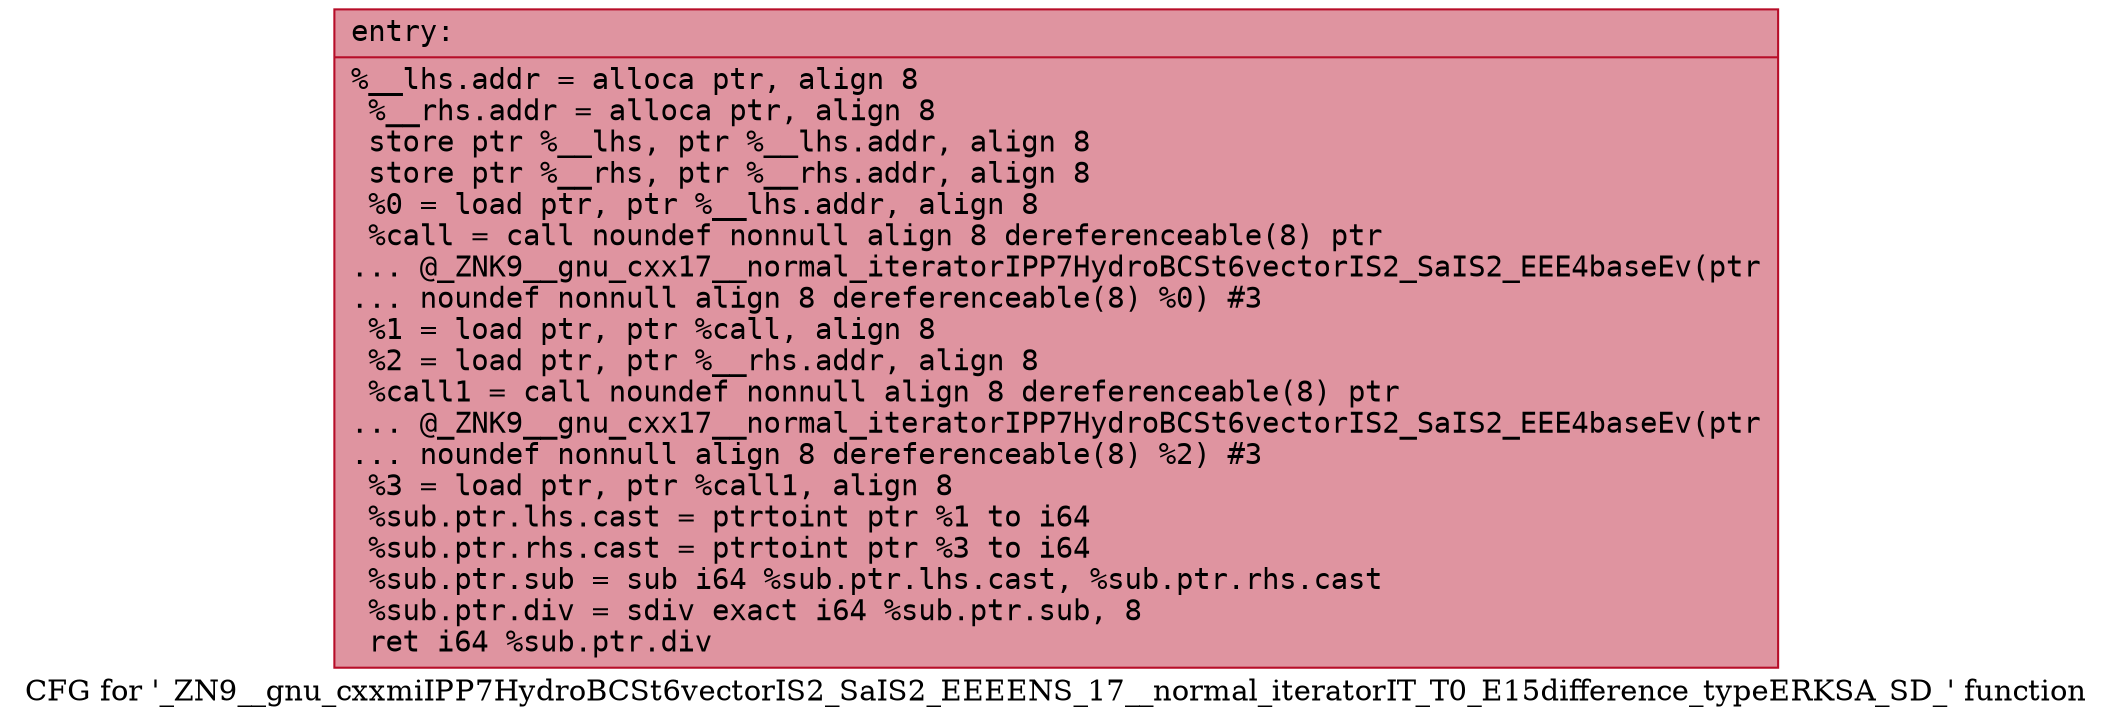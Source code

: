 digraph "CFG for '_ZN9__gnu_cxxmiIPP7HydroBCSt6vectorIS2_SaIS2_EEEENS_17__normal_iteratorIT_T0_E15difference_typeERKSA_SD_' function" {
	label="CFG for '_ZN9__gnu_cxxmiIPP7HydroBCSt6vectorIS2_SaIS2_EEEENS_17__normal_iteratorIT_T0_E15difference_typeERKSA_SD_' function";

	Node0x561869950200 [shape=record,color="#b70d28ff", style=filled, fillcolor="#b70d2870" fontname="Courier",label="{entry:\l|  %__lhs.addr = alloca ptr, align 8\l  %__rhs.addr = alloca ptr, align 8\l  store ptr %__lhs, ptr %__lhs.addr, align 8\l  store ptr %__rhs, ptr %__rhs.addr, align 8\l  %0 = load ptr, ptr %__lhs.addr, align 8\l  %call = call noundef nonnull align 8 dereferenceable(8) ptr\l... @_ZNK9__gnu_cxx17__normal_iteratorIPP7HydroBCSt6vectorIS2_SaIS2_EEE4baseEv(ptr\l... noundef nonnull align 8 dereferenceable(8) %0) #3\l  %1 = load ptr, ptr %call, align 8\l  %2 = load ptr, ptr %__rhs.addr, align 8\l  %call1 = call noundef nonnull align 8 dereferenceable(8) ptr\l... @_ZNK9__gnu_cxx17__normal_iteratorIPP7HydroBCSt6vectorIS2_SaIS2_EEE4baseEv(ptr\l... noundef nonnull align 8 dereferenceable(8) %2) #3\l  %3 = load ptr, ptr %call1, align 8\l  %sub.ptr.lhs.cast = ptrtoint ptr %1 to i64\l  %sub.ptr.rhs.cast = ptrtoint ptr %3 to i64\l  %sub.ptr.sub = sub i64 %sub.ptr.lhs.cast, %sub.ptr.rhs.cast\l  %sub.ptr.div = sdiv exact i64 %sub.ptr.sub, 8\l  ret i64 %sub.ptr.div\l}"];
}
